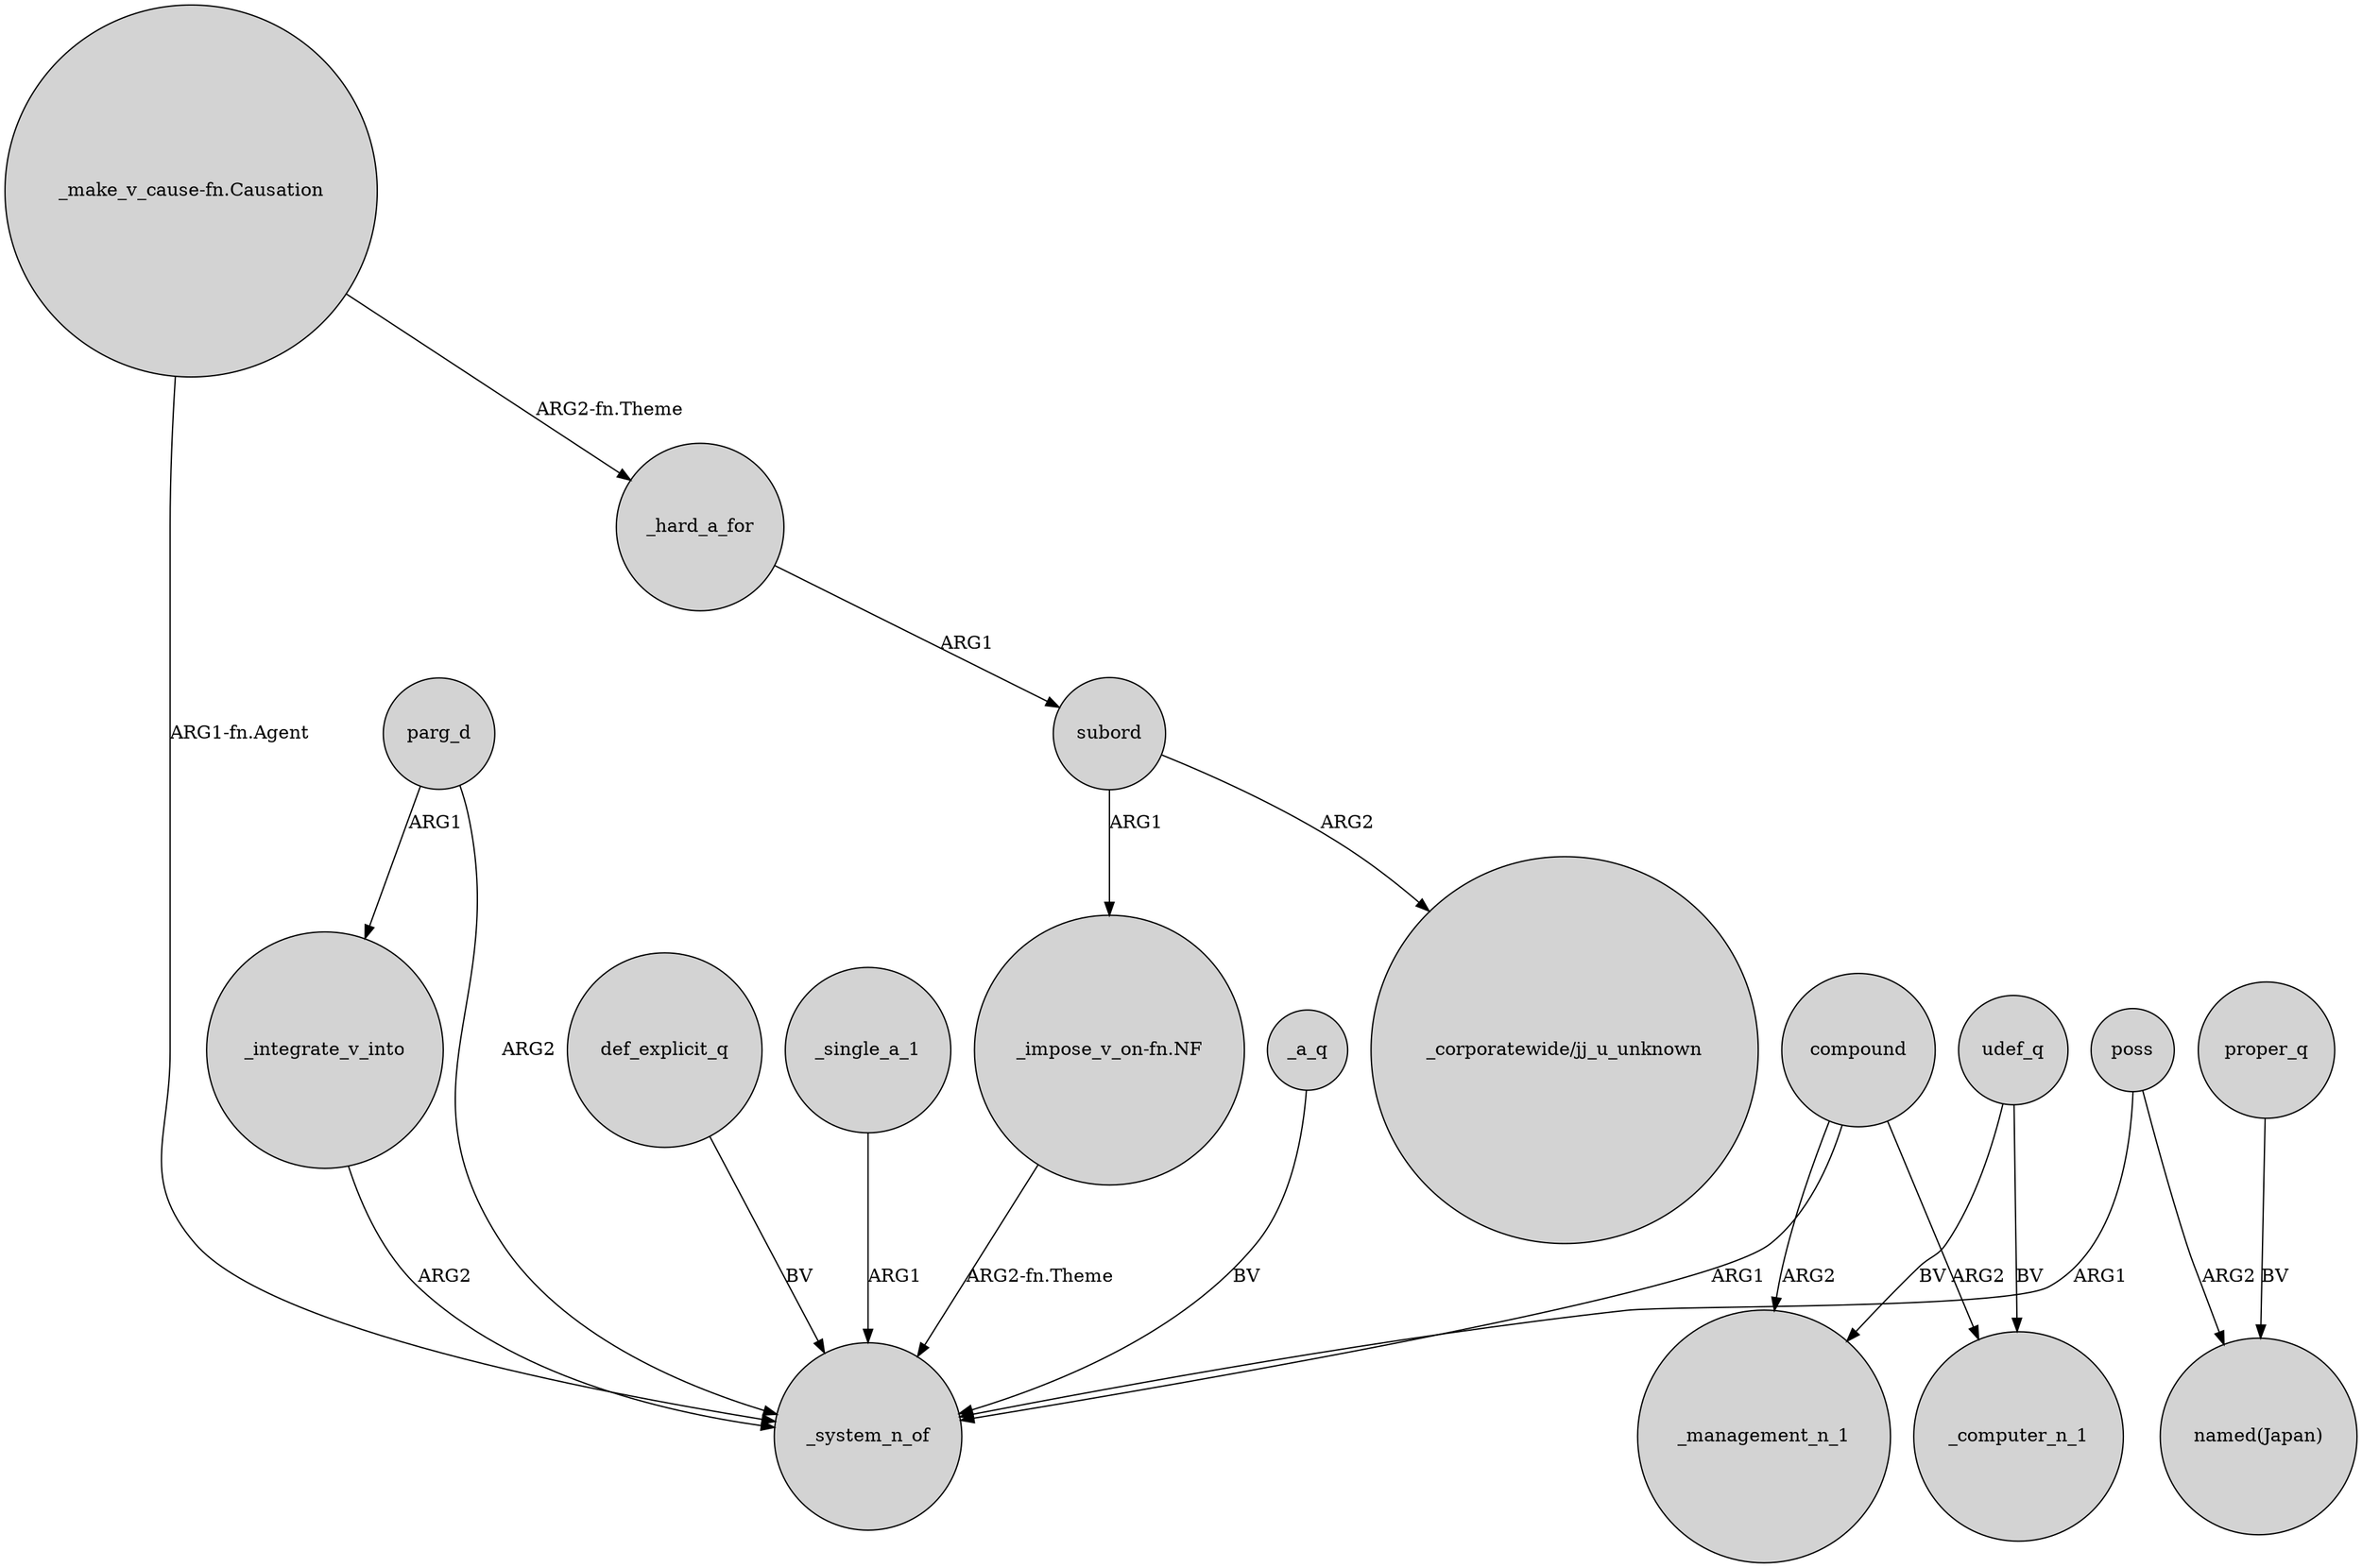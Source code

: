 digraph {
	node [shape=circle style=filled]
	_integrate_v_into -> _system_n_of [label=ARG2]
	compound -> _system_n_of [label=ARG1]
	"_impose_v_on-fn.NF" -> _system_n_of [label="ARG2-fn.Theme"]
	poss -> _system_n_of [label=ARG1]
	def_explicit_q -> _system_n_of [label=BV]
	compound -> _management_n_1 [label=ARG2]
	udef_q -> _management_n_1 [label=BV]
	"_make_v_cause-fn.Causation" -> _system_n_of [label="ARG1-fn.Agent"]
	parg_d -> _integrate_v_into [label=ARG1]
	proper_q -> "named(Japan)" [label=BV]
	udef_q -> _computer_n_1 [label=BV]
	compound -> _computer_n_1 [label=ARG2]
	parg_d -> _system_n_of [label=ARG2]
	subord -> "_impose_v_on-fn.NF" [label=ARG1]
	poss -> "named(Japan)" [label=ARG2]
	_single_a_1 -> _system_n_of [label=ARG1]
	_a_q -> _system_n_of [label=BV]
	_hard_a_for -> subord [label=ARG1]
	subord -> "_corporatewide/jj_u_unknown" [label=ARG2]
	"_make_v_cause-fn.Causation" -> _hard_a_for [label="ARG2-fn.Theme"]
}
